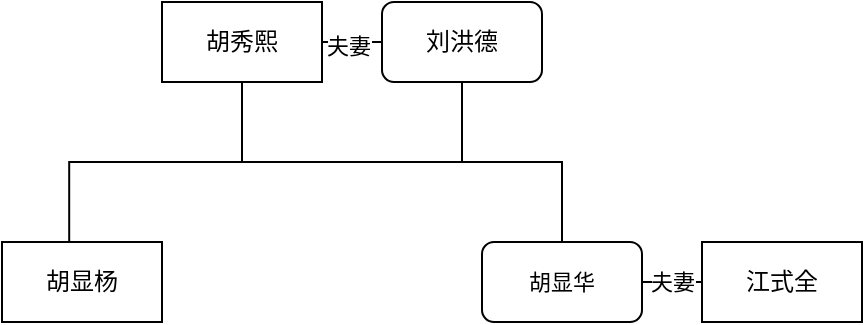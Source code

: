 <mxfile version="28.2.7">
  <diagram name="第 1 页" id="LvuwR0kWL1oFxmLDKmuF">
    <mxGraphModel dx="1554" dy="858" grid="1" gridSize="10" guides="1" tooltips="1" connect="1" arrows="1" fold="1" page="1" pageScale="1" pageWidth="827" pageHeight="1169" math="0" shadow="0">
      <root>
        <mxCell id="0" />
        <mxCell id="1" parent="0" />
        <mxCell id="Eq9DRTTV88kCnqYg8ReQ-4" style="edgeStyle=orthogonalEdgeStyle;rounded=0;orthogonalLoop=1;jettySize=auto;html=1;exitX=1;exitY=0.5;exitDx=0;exitDy=0;endArrow=none;endFill=0;" parent="1" source="Eq9DRTTV88kCnqYg8ReQ-6" target="Eq9DRTTV88kCnqYg8ReQ-7" edge="1">
          <mxGeometry relative="1" as="geometry" />
        </mxCell>
        <mxCell id="Eq9DRTTV88kCnqYg8ReQ-5" value="夫妻" style="edgeLabel;html=1;align=center;verticalAlign=middle;resizable=0;points=[];" parent="Eq9DRTTV88kCnqYg8ReQ-4" vertex="1" connectable="0">
          <mxGeometry x="0.096" y="2" relative="1" as="geometry">
            <mxPoint as="offset" />
          </mxGeometry>
        </mxCell>
        <mxCell id="Eq9DRTTV88kCnqYg8ReQ-18" style="edgeStyle=orthogonalEdgeStyle;shape=connector;rounded=0;orthogonalLoop=1;jettySize=auto;html=1;exitX=0.5;exitY=1;exitDx=0;exitDy=0;strokeColor=default;align=center;verticalAlign=middle;fontFamily=Helvetica;fontSize=11;fontColor=default;labelBackgroundColor=default;endArrow=none;endFill=0;" parent="1" source="Eq9DRTTV88kCnqYg8ReQ-6" target="Eq9DRTTV88kCnqYg8ReQ-17" edge="1">
          <mxGeometry relative="1" as="geometry" />
        </mxCell>
        <mxCell id="Eq9DRTTV88kCnqYg8ReQ-21" style="edgeStyle=orthogonalEdgeStyle;shape=connector;rounded=0;orthogonalLoop=1;jettySize=auto;html=1;exitX=0.5;exitY=1;exitDx=0;exitDy=0;strokeColor=default;align=center;verticalAlign=middle;fontFamily=Helvetica;fontSize=11;fontColor=default;labelBackgroundColor=default;endArrow=none;endFill=0;entryX=0.42;entryY=0.044;entryDx=0;entryDy=0;entryPerimeter=0;" parent="1" source="Eq9DRTTV88kCnqYg8ReQ-6" target="Eq9DRTTV88kCnqYg8ReQ-22" edge="1">
          <mxGeometry relative="1" as="geometry">
            <mxPoint x="225" y="270" as="targetPoint" />
          </mxGeometry>
        </mxCell>
        <mxCell id="Eq9DRTTV88kCnqYg8ReQ-6" value="胡秀熙" style="rounded=0;whiteSpace=wrap;html=1;" parent="1" vertex="1">
          <mxGeometry x="200" y="120" width="80" height="40" as="geometry" />
        </mxCell>
        <mxCell id="Eq9DRTTV88kCnqYg8ReQ-19" style="edgeStyle=orthogonalEdgeStyle;shape=connector;rounded=0;orthogonalLoop=1;jettySize=auto;html=1;exitX=0.5;exitY=1;exitDx=0;exitDy=0;entryX=0.5;entryY=0;entryDx=0;entryDy=0;strokeColor=default;align=center;verticalAlign=middle;fontFamily=Helvetica;fontSize=11;fontColor=default;labelBackgroundColor=default;endArrow=none;endFill=0;" parent="1" source="Eq9DRTTV88kCnqYg8ReQ-7" target="Eq9DRTTV88kCnqYg8ReQ-17" edge="1">
          <mxGeometry relative="1" as="geometry" />
        </mxCell>
        <mxCell id="Eq9DRTTV88kCnqYg8ReQ-7" value="刘洪德" style="rounded=1;whiteSpace=wrap;html=1;" parent="1" vertex="1">
          <mxGeometry x="310" y="120" width="80" height="40" as="geometry" />
        </mxCell>
        <mxCell id="Ewn2A1UR6LWbqzopsrf_-2" value="夫妻" style="edgeStyle=orthogonalEdgeStyle;rounded=0;orthogonalLoop=1;jettySize=auto;html=1;exitX=1;exitY=0.5;exitDx=0;exitDy=0;entryX=0;entryY=0.5;entryDx=0;entryDy=0;endArrow=none;endFill=0;" edge="1" parent="1" source="Eq9DRTTV88kCnqYg8ReQ-17" target="Ewn2A1UR6LWbqzopsrf_-1">
          <mxGeometry relative="1" as="geometry" />
        </mxCell>
        <mxCell id="Eq9DRTTV88kCnqYg8ReQ-17" value="胡显华" style="rounded=1;whiteSpace=wrap;html=1;fontFamily=Helvetica;fontSize=11;fontColor=default;labelBackgroundColor=default;" parent="1" vertex="1">
          <mxGeometry x="360" y="240" width="80" height="40" as="geometry" />
        </mxCell>
        <mxCell id="Eq9DRTTV88kCnqYg8ReQ-22" value="胡显杨" style="rounded=0;whiteSpace=wrap;html=1;" parent="1" vertex="1">
          <mxGeometry x="120" y="240" width="80" height="40" as="geometry" />
        </mxCell>
        <mxCell id="Ewn2A1UR6LWbqzopsrf_-1" value="江式全" style="rounded=0;whiteSpace=wrap;html=1;" vertex="1" parent="1">
          <mxGeometry x="470" y="240.0" width="80" height="40" as="geometry" />
        </mxCell>
      </root>
    </mxGraphModel>
  </diagram>
</mxfile>
